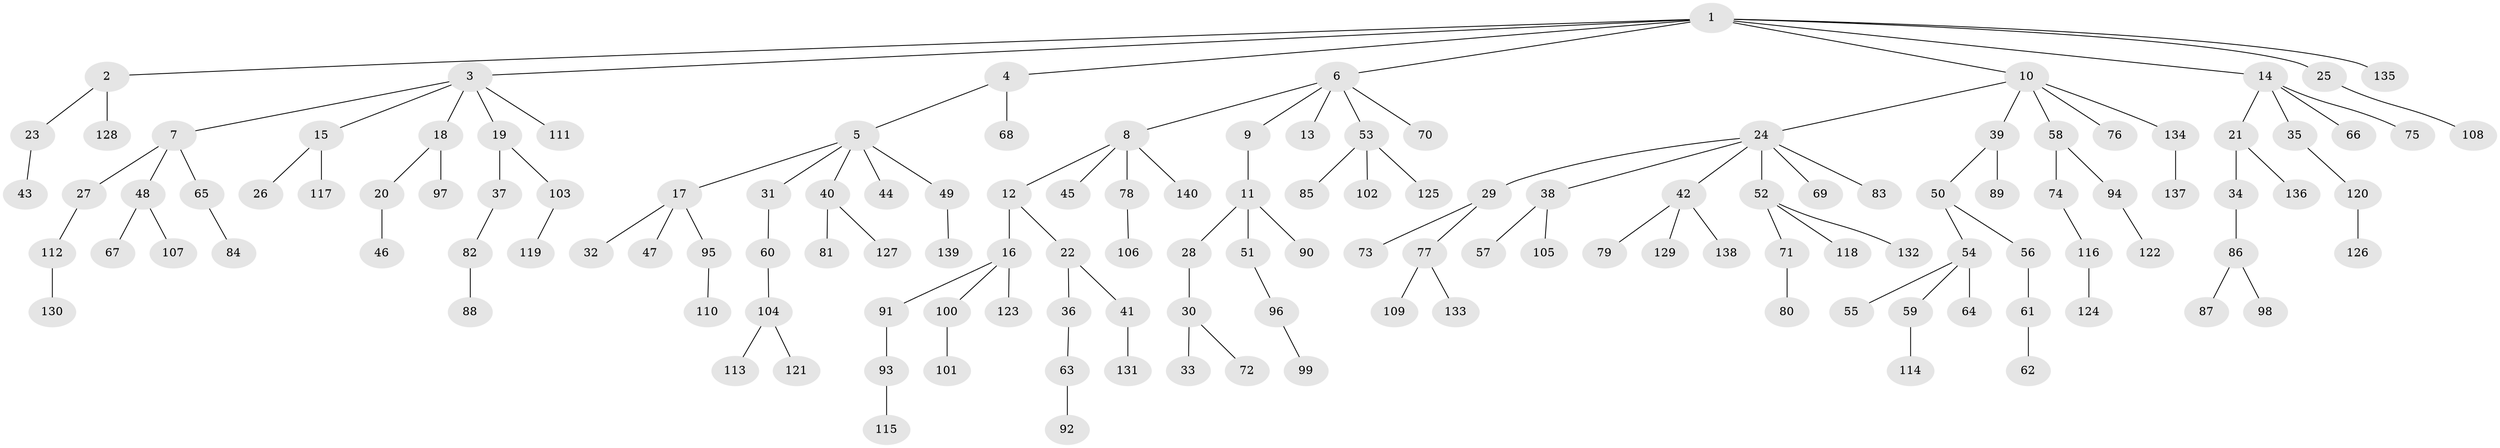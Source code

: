 // Generated by graph-tools (version 1.1) at 2025/02/03/09/25 03:02:31]
// undirected, 140 vertices, 139 edges
graph export_dot {
graph [start="1"]
  node [color=gray90,style=filled];
  1;
  2;
  3;
  4;
  5;
  6;
  7;
  8;
  9;
  10;
  11;
  12;
  13;
  14;
  15;
  16;
  17;
  18;
  19;
  20;
  21;
  22;
  23;
  24;
  25;
  26;
  27;
  28;
  29;
  30;
  31;
  32;
  33;
  34;
  35;
  36;
  37;
  38;
  39;
  40;
  41;
  42;
  43;
  44;
  45;
  46;
  47;
  48;
  49;
  50;
  51;
  52;
  53;
  54;
  55;
  56;
  57;
  58;
  59;
  60;
  61;
  62;
  63;
  64;
  65;
  66;
  67;
  68;
  69;
  70;
  71;
  72;
  73;
  74;
  75;
  76;
  77;
  78;
  79;
  80;
  81;
  82;
  83;
  84;
  85;
  86;
  87;
  88;
  89;
  90;
  91;
  92;
  93;
  94;
  95;
  96;
  97;
  98;
  99;
  100;
  101;
  102;
  103;
  104;
  105;
  106;
  107;
  108;
  109;
  110;
  111;
  112;
  113;
  114;
  115;
  116;
  117;
  118;
  119;
  120;
  121;
  122;
  123;
  124;
  125;
  126;
  127;
  128;
  129;
  130;
  131;
  132;
  133;
  134;
  135;
  136;
  137;
  138;
  139;
  140;
  1 -- 2;
  1 -- 3;
  1 -- 4;
  1 -- 6;
  1 -- 10;
  1 -- 14;
  1 -- 25;
  1 -- 135;
  2 -- 23;
  2 -- 128;
  3 -- 7;
  3 -- 15;
  3 -- 18;
  3 -- 19;
  3 -- 111;
  4 -- 5;
  4 -- 68;
  5 -- 17;
  5 -- 31;
  5 -- 40;
  5 -- 44;
  5 -- 49;
  6 -- 8;
  6 -- 9;
  6 -- 13;
  6 -- 53;
  6 -- 70;
  7 -- 27;
  7 -- 48;
  7 -- 65;
  8 -- 12;
  8 -- 45;
  8 -- 78;
  8 -- 140;
  9 -- 11;
  10 -- 24;
  10 -- 39;
  10 -- 58;
  10 -- 76;
  10 -- 134;
  11 -- 28;
  11 -- 51;
  11 -- 90;
  12 -- 16;
  12 -- 22;
  14 -- 21;
  14 -- 35;
  14 -- 66;
  14 -- 75;
  15 -- 26;
  15 -- 117;
  16 -- 91;
  16 -- 100;
  16 -- 123;
  17 -- 32;
  17 -- 47;
  17 -- 95;
  18 -- 20;
  18 -- 97;
  19 -- 37;
  19 -- 103;
  20 -- 46;
  21 -- 34;
  21 -- 136;
  22 -- 36;
  22 -- 41;
  23 -- 43;
  24 -- 29;
  24 -- 38;
  24 -- 42;
  24 -- 52;
  24 -- 69;
  24 -- 83;
  25 -- 108;
  27 -- 112;
  28 -- 30;
  29 -- 73;
  29 -- 77;
  30 -- 33;
  30 -- 72;
  31 -- 60;
  34 -- 86;
  35 -- 120;
  36 -- 63;
  37 -- 82;
  38 -- 57;
  38 -- 105;
  39 -- 50;
  39 -- 89;
  40 -- 81;
  40 -- 127;
  41 -- 131;
  42 -- 79;
  42 -- 129;
  42 -- 138;
  48 -- 67;
  48 -- 107;
  49 -- 139;
  50 -- 54;
  50 -- 56;
  51 -- 96;
  52 -- 71;
  52 -- 118;
  52 -- 132;
  53 -- 85;
  53 -- 102;
  53 -- 125;
  54 -- 55;
  54 -- 59;
  54 -- 64;
  56 -- 61;
  58 -- 74;
  58 -- 94;
  59 -- 114;
  60 -- 104;
  61 -- 62;
  63 -- 92;
  65 -- 84;
  71 -- 80;
  74 -- 116;
  77 -- 109;
  77 -- 133;
  78 -- 106;
  82 -- 88;
  86 -- 87;
  86 -- 98;
  91 -- 93;
  93 -- 115;
  94 -- 122;
  95 -- 110;
  96 -- 99;
  100 -- 101;
  103 -- 119;
  104 -- 113;
  104 -- 121;
  112 -- 130;
  116 -- 124;
  120 -- 126;
  134 -- 137;
}
